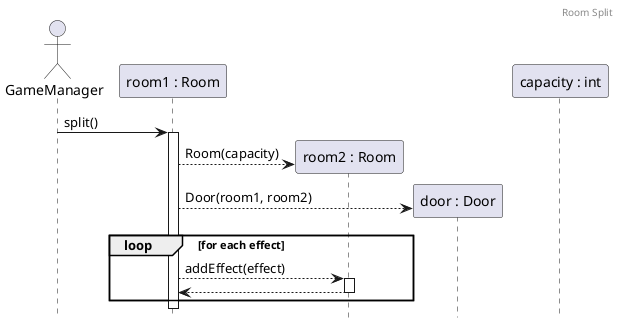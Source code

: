 @startuml RoomSplit
header Room Split
hide footbox

actor gm as "GameManager"
participant r1 as "room1 : Room"

gm -> r1 ++ : split()

create r2 as "room2 : Room"
r1 --> r2 : Room(capacity)

create d as "door : Door"
r1 --> d : Door(room1, room2)

' az ajtó hozzáadás ezek szerint belső működés

loop for each effect
    r1 --> r2 ++ : addEffect(effect)
    return
end

participant capacity as "capacity : int"

@enduml